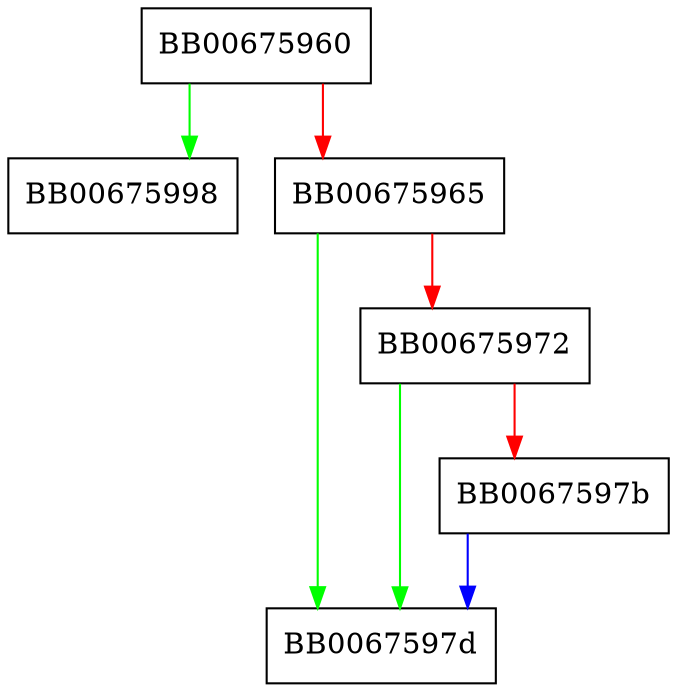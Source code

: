 digraph X509_LOOKUP_free {
  node [shape="box"];
  graph [splines=ortho];
  BB00675960 -> BB00675998 [color="green"];
  BB00675960 -> BB00675965 [color="red"];
  BB00675965 -> BB0067597d [color="green"];
  BB00675965 -> BB00675972 [color="red"];
  BB00675972 -> BB0067597d [color="green"];
  BB00675972 -> BB0067597b [color="red"];
  BB0067597b -> BB0067597d [color="blue"];
}